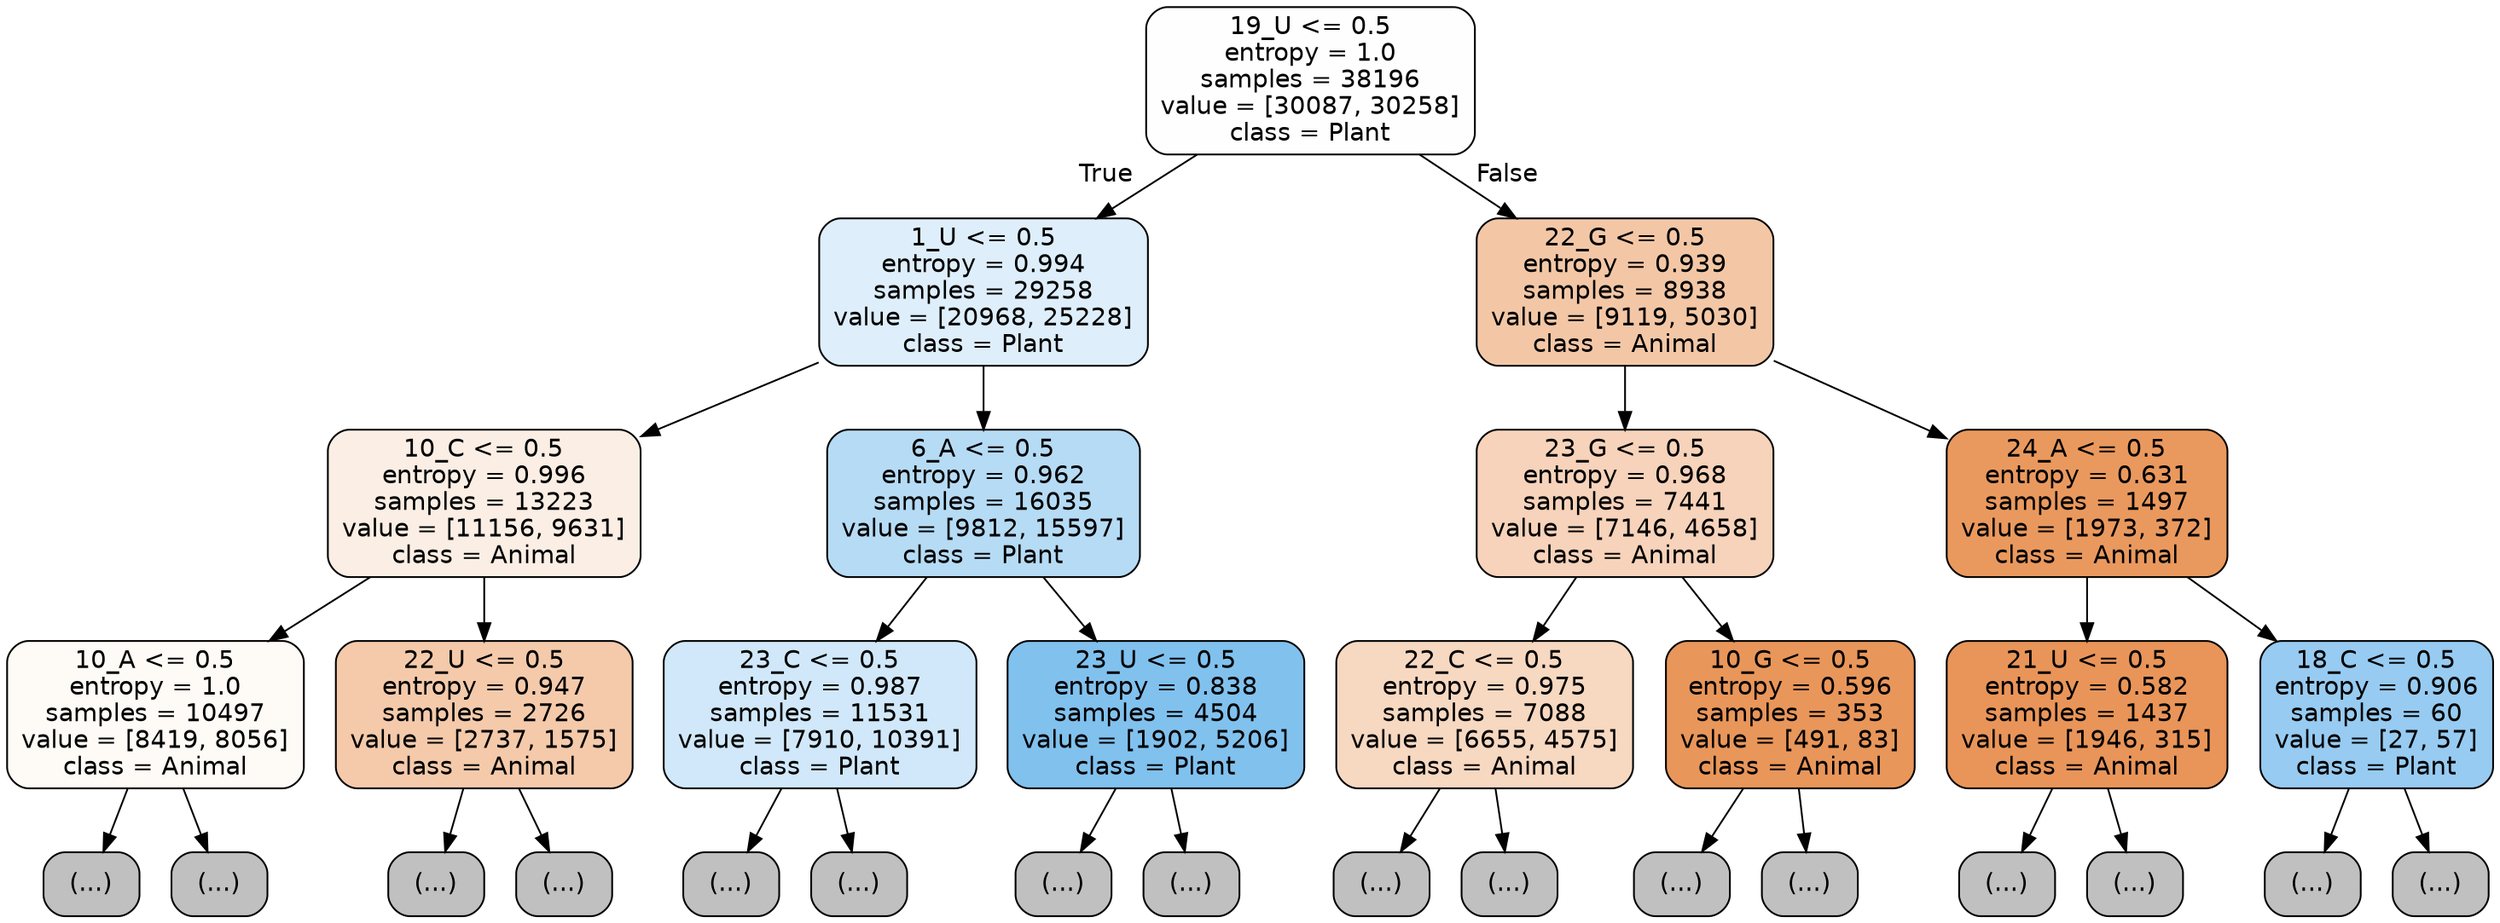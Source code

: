digraph Tree {
node [shape=box, style="filled, rounded", color="black", fontname="helvetica"] ;
edge [fontname="helvetica"] ;
0 [label="19_U <= 0.5\nentropy = 1.0\nsamples = 38196\nvalue = [30087, 30258]\nclass = Plant", fillcolor="#fefeff"] ;
1 [label="1_U <= 0.5\nentropy = 0.994\nsamples = 29258\nvalue = [20968, 25228]\nclass = Plant", fillcolor="#deeefb"] ;
0 -> 1 [labeldistance=2.5, labelangle=45, headlabel="True"] ;
2 [label="10_C <= 0.5\nentropy = 0.996\nsamples = 13223\nvalue = [11156, 9631]\nclass = Animal", fillcolor="#fbeee4"] ;
1 -> 2 ;
3 [label="10_A <= 0.5\nentropy = 1.0\nsamples = 10497\nvalue = [8419, 8056]\nclass = Animal", fillcolor="#fefaf6"] ;
2 -> 3 ;
4 [label="(...)", fillcolor="#C0C0C0"] ;
3 -> 4 ;
3879 [label="(...)", fillcolor="#C0C0C0"] ;
3 -> 3879 ;
5536 [label="22_U <= 0.5\nentropy = 0.947\nsamples = 2726\nvalue = [2737, 1575]\nclass = Animal", fillcolor="#f4caab"] ;
2 -> 5536 ;
5537 [label="(...)", fillcolor="#C0C0C0"] ;
5536 -> 5537 ;
6896 [label="(...)", fillcolor="#C0C0C0"] ;
5536 -> 6896 ;
7089 [label="6_A <= 0.5\nentropy = 0.962\nsamples = 16035\nvalue = [9812, 15597]\nclass = Plant", fillcolor="#b6dbf5"] ;
1 -> 7089 ;
7090 [label="23_C <= 0.5\nentropy = 0.987\nsamples = 11531\nvalue = [7910, 10391]\nclass = Plant", fillcolor="#d0e8f9"] ;
7089 -> 7090 ;
7091 [label="(...)", fillcolor="#C0C0C0"] ;
7090 -> 7091 ;
11138 [label="(...)", fillcolor="#C0C0C0"] ;
7090 -> 11138 ;
11305 [label="23_U <= 0.5\nentropy = 0.838\nsamples = 4504\nvalue = [1902, 5206]\nclass = Plant", fillcolor="#81c1ee"] ;
7089 -> 11305 ;
11306 [label="(...)", fillcolor="#C0C0C0"] ;
11305 -> 11306 ;
12559 [label="(...)", fillcolor="#C0C0C0"] ;
11305 -> 12559 ;
12602 [label="22_G <= 0.5\nentropy = 0.939\nsamples = 8938\nvalue = [9119, 5030]\nclass = Animal", fillcolor="#f3c7a6"] ;
0 -> 12602 [labeldistance=2.5, labelangle=-45, headlabel="False"] ;
12603 [label="23_G <= 0.5\nentropy = 0.968\nsamples = 7441\nvalue = [7146, 4658]\nclass = Animal", fillcolor="#f6d3ba"] ;
12602 -> 12603 ;
12604 [label="22_C <= 0.5\nentropy = 0.975\nsamples = 7088\nvalue = [6655, 4575]\nclass = Animal", fillcolor="#f7d8c1"] ;
12603 -> 12604 ;
12605 [label="(...)", fillcolor="#C0C0C0"] ;
12604 -> 12605 ;
15802 [label="(...)", fillcolor="#C0C0C0"] ;
12604 -> 15802 ;
16259 [label="10_G <= 0.5\nentropy = 0.596\nsamples = 353\nvalue = [491, 83]\nclass = Animal", fillcolor="#e9965a"] ;
12603 -> 16259 ;
16260 [label="(...)", fillcolor="#C0C0C0"] ;
16259 -> 16260 ;
16367 [label="(...)", fillcolor="#C0C0C0"] ;
16259 -> 16367 ;
16390 [label="24_A <= 0.5\nentropy = 0.631\nsamples = 1497\nvalue = [1973, 372]\nclass = Animal", fillcolor="#ea995e"] ;
12602 -> 16390 ;
16391 [label="21_U <= 0.5\nentropy = 0.582\nsamples = 1437\nvalue = [1946, 315]\nclass = Animal", fillcolor="#e99559"] ;
16390 -> 16391 ;
16392 [label="(...)", fillcolor="#C0C0C0"] ;
16391 -> 16392 ;
16721 [label="(...)", fillcolor="#C0C0C0"] ;
16391 -> 16721 ;
16834 [label="18_C <= 0.5\nentropy = 0.906\nsamples = 60\nvalue = [27, 57]\nclass = Plant", fillcolor="#97cbf1"] ;
16390 -> 16834 ;
16835 [label="(...)", fillcolor="#C0C0C0"] ;
16834 -> 16835 ;
16858 [label="(...)", fillcolor="#C0C0C0"] ;
16834 -> 16858 ;
}